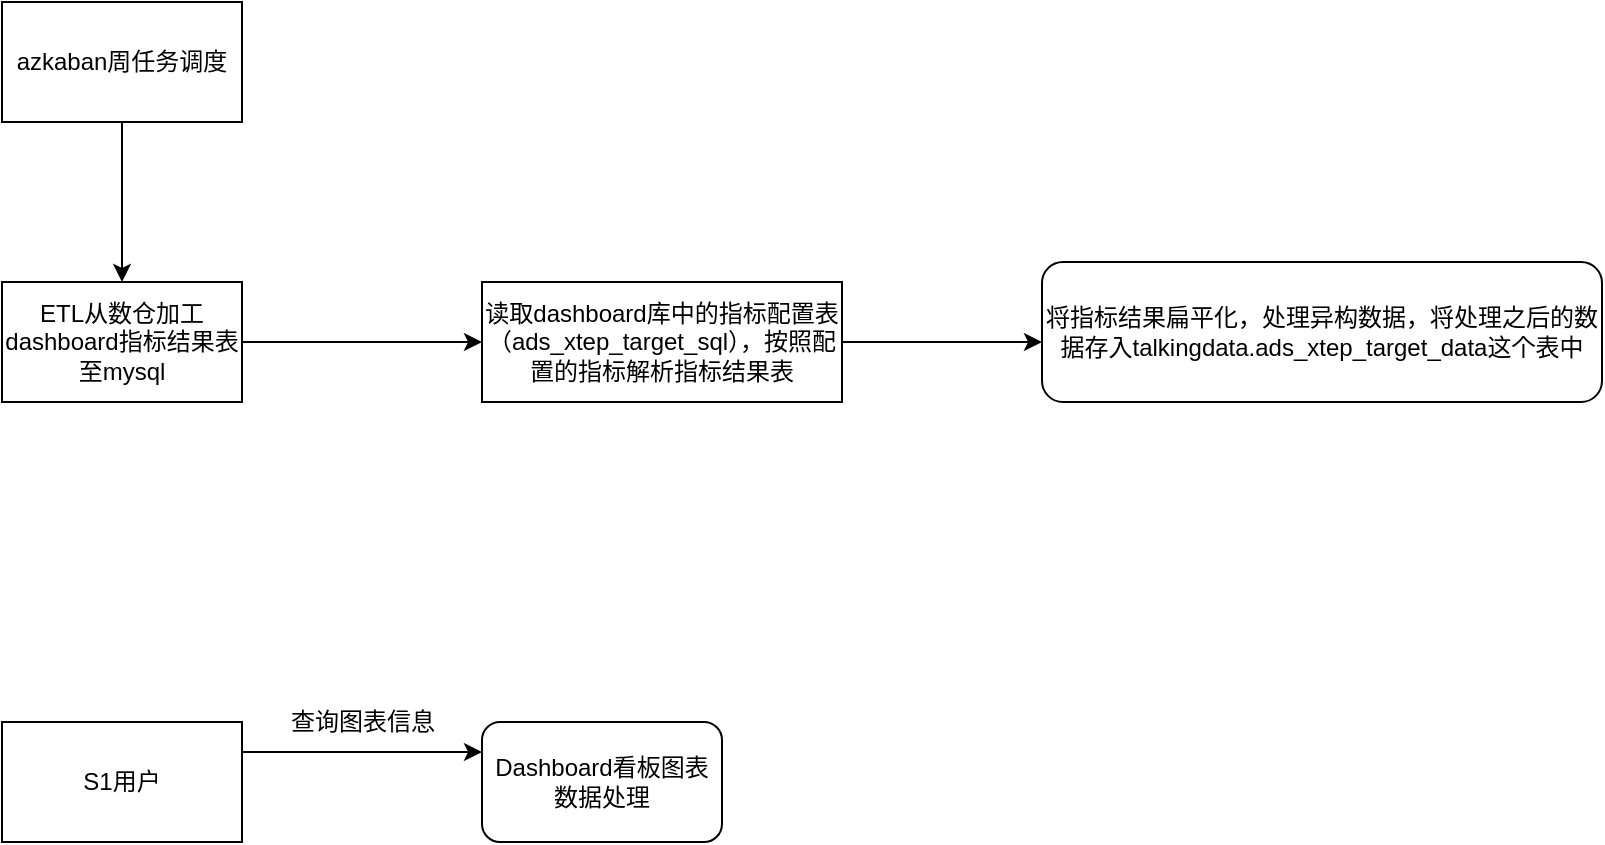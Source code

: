 <mxfile version="20.6.0" type="github">
  <diagram id="-A-c9GO4BEGjaIqAD-Rj" name="第 1 页">
    <mxGraphModel dx="1018" dy="583" grid="1" gridSize="10" guides="1" tooltips="1" connect="1" arrows="1" fold="1" page="1" pageScale="1" pageWidth="1700" pageHeight="1100" math="0" shadow="0">
      <root>
        <mxCell id="0" />
        <mxCell id="1" parent="0" />
        <mxCell id="rwfkTFNvq60mPIEmMYFR-9" style="edgeStyle=orthogonalEdgeStyle;rounded=0;orthogonalLoop=1;jettySize=auto;html=1;exitX=1;exitY=0.5;exitDx=0;exitDy=0;entryX=0;entryY=0.5;entryDx=0;entryDy=0;" edge="1" parent="1" source="rwfkTFNvq60mPIEmMYFR-1" target="rwfkTFNvq60mPIEmMYFR-2">
          <mxGeometry relative="1" as="geometry" />
        </mxCell>
        <mxCell id="rwfkTFNvq60mPIEmMYFR-1" value="ETL从数仓加工dashboard指标结果表至mysql" style="rounded=0;whiteSpace=wrap;html=1;" vertex="1" parent="1">
          <mxGeometry x="50" y="220" width="120" height="60" as="geometry" />
        </mxCell>
        <mxCell id="rwfkTFNvq60mPIEmMYFR-10" style="edgeStyle=orthogonalEdgeStyle;rounded=0;orthogonalLoop=1;jettySize=auto;html=1;exitX=1;exitY=0.5;exitDx=0;exitDy=0;entryX=0;entryY=0.5;entryDx=0;entryDy=0;" edge="1" parent="1" source="rwfkTFNvq60mPIEmMYFR-2">
          <mxGeometry relative="1" as="geometry">
            <mxPoint x="570" y="250" as="targetPoint" />
          </mxGeometry>
        </mxCell>
        <mxCell id="rwfkTFNvq60mPIEmMYFR-2" value="读取dashboard库中的指标配置表（ads_xtep_target_sql），按照配置的指标解析指标结果表" style="rounded=0;whiteSpace=wrap;html=1;" vertex="1" parent="1">
          <mxGeometry x="290" y="220" width="180" height="60" as="geometry" />
        </mxCell>
        <mxCell id="rwfkTFNvq60mPIEmMYFR-8" style="edgeStyle=orthogonalEdgeStyle;rounded=0;orthogonalLoop=1;jettySize=auto;html=1;exitX=0.5;exitY=1;exitDx=0;exitDy=0;" edge="1" parent="1" source="rwfkTFNvq60mPIEmMYFR-6" target="rwfkTFNvq60mPIEmMYFR-1">
          <mxGeometry relative="1" as="geometry" />
        </mxCell>
        <mxCell id="rwfkTFNvq60mPIEmMYFR-6" value="azkaban周任务调度" style="rounded=0;whiteSpace=wrap;html=1;" vertex="1" parent="1">
          <mxGeometry x="50" y="80" width="120" height="60" as="geometry" />
        </mxCell>
        <mxCell id="rwfkTFNvq60mPIEmMYFR-13" style="edgeStyle=orthogonalEdgeStyle;rounded=0;orthogonalLoop=1;jettySize=auto;html=1;exitX=1;exitY=0.25;exitDx=0;exitDy=0;entryX=0;entryY=0.25;entryDx=0;entryDy=0;" edge="1" parent="1" source="rwfkTFNvq60mPIEmMYFR-11" target="rwfkTFNvq60mPIEmMYFR-12">
          <mxGeometry relative="1" as="geometry" />
        </mxCell>
        <mxCell id="rwfkTFNvq60mPIEmMYFR-11" value="S1用户" style="rounded=0;whiteSpace=wrap;html=1;" vertex="1" parent="1">
          <mxGeometry x="50" y="440" width="120" height="60" as="geometry" />
        </mxCell>
        <mxCell id="rwfkTFNvq60mPIEmMYFR-12" value="Dashboard看板图表数据处理" style="rounded=1;whiteSpace=wrap;html=1;" vertex="1" parent="1">
          <mxGeometry x="290" y="440" width="120" height="60" as="geometry" />
        </mxCell>
        <mxCell id="rwfkTFNvq60mPIEmMYFR-14" value="查询图表信息" style="text;html=1;align=center;verticalAlign=middle;resizable=0;points=[];autosize=1;strokeColor=none;fillColor=none;" vertex="1" parent="1">
          <mxGeometry x="180" y="425" width="100" height="30" as="geometry" />
        </mxCell>
        <mxCell id="rwfkTFNvq60mPIEmMYFR-15" value="将指标结果扁平化，处理异构数据，将处理之后的数据存入talkingdata.ads_xtep_target_data这个表中" style="rounded=1;whiteSpace=wrap;html=1;" vertex="1" parent="1">
          <mxGeometry x="570" y="210" width="280" height="70" as="geometry" />
        </mxCell>
      </root>
    </mxGraphModel>
  </diagram>
</mxfile>
